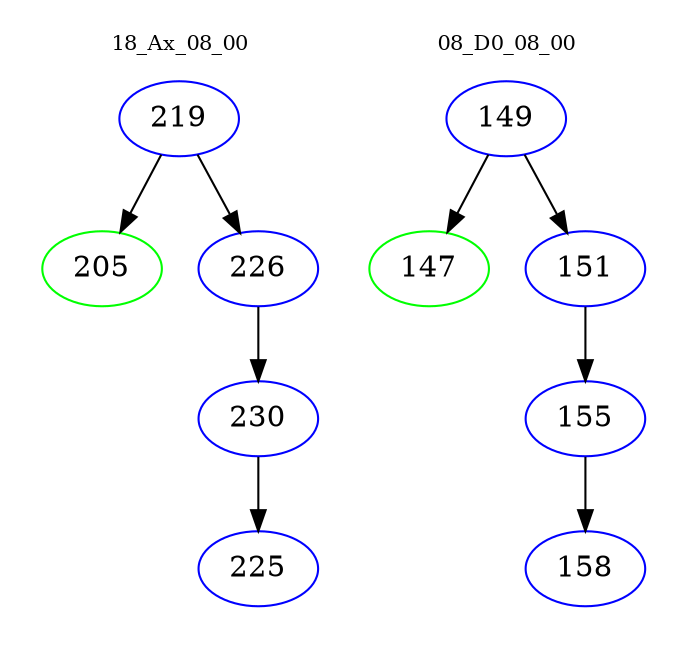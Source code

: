 digraph{
subgraph cluster_0 {
color = white
label = "18_Ax_08_00";
fontsize=10;
T0_219 [label="219", color="blue"]
T0_219 -> T0_205 [color="black"]
T0_205 [label="205", color="green"]
T0_219 -> T0_226 [color="black"]
T0_226 [label="226", color="blue"]
T0_226 -> T0_230 [color="black"]
T0_230 [label="230", color="blue"]
T0_230 -> T0_225 [color="black"]
T0_225 [label="225", color="blue"]
}
subgraph cluster_1 {
color = white
label = "08_D0_08_00";
fontsize=10;
T1_149 [label="149", color="blue"]
T1_149 -> T1_147 [color="black"]
T1_147 [label="147", color="green"]
T1_149 -> T1_151 [color="black"]
T1_151 [label="151", color="blue"]
T1_151 -> T1_155 [color="black"]
T1_155 [label="155", color="blue"]
T1_155 -> T1_158 [color="black"]
T1_158 [label="158", color="blue"]
}
}
